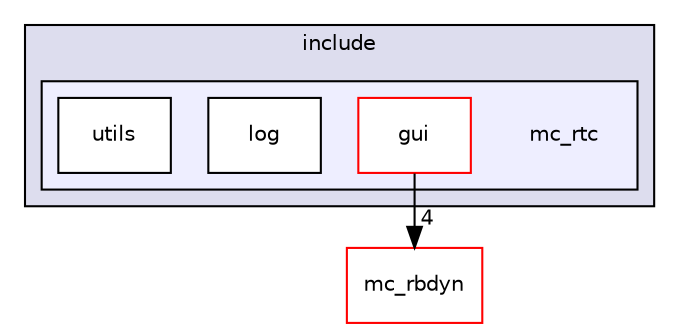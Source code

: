 digraph "include/mc_rtc" {
  compound=true
  node [ fontsize="10", fontname="Helvetica"];
  edge [ labelfontsize="10", labelfontname="Helvetica"];
  subgraph clusterdir_d44c64559bbebec7f509842c48db8b23 {
    graph [ bgcolor="#ddddee", pencolor="black", label="include" fontname="Helvetica", fontsize="10", URL="dir_d44c64559bbebec7f509842c48db8b23.html"]
  subgraph clusterdir_379a22462e4fb075f5428ea3ff528930 {
    graph [ bgcolor="#eeeeff", pencolor="black", label="" URL="dir_379a22462e4fb075f5428ea3ff528930.html"];
    dir_379a22462e4fb075f5428ea3ff528930 [shape=plaintext label="mc_rtc"];
    dir_dda95c61bc807ada3674ae2fc67687f0 [shape=box label="gui" color="red" fillcolor="white" style="filled" URL="dir_dda95c61bc807ada3674ae2fc67687f0.html"];
    dir_b6742d8caace21cd527a100fbd03062c [shape=box label="log" color="black" fillcolor="white" style="filled" URL="dir_b6742d8caace21cd527a100fbd03062c.html"];
    dir_336acc40aa9f93d9d7f11e2873ce2166 [shape=box label="utils" color="black" fillcolor="white" style="filled" URL="dir_336acc40aa9f93d9d7f11e2873ce2166.html"];
  }
  }
  dir_314ec80f2fc36a4630429f4d5408038e [shape=box label="mc_rbdyn" fillcolor="white" style="filled" color="red" URL="dir_314ec80f2fc36a4630429f4d5408038e.html"];
  dir_dda95c61bc807ada3674ae2fc67687f0->dir_314ec80f2fc36a4630429f4d5408038e [headlabel="4", labeldistance=1.5 headhref="dir_000009_000006.html"];
}
